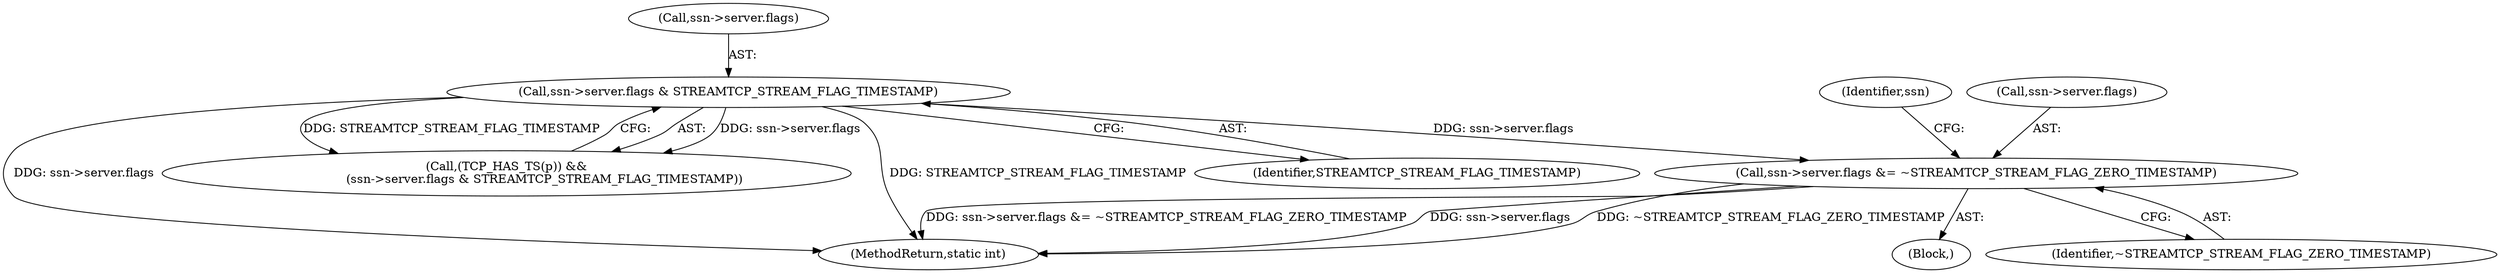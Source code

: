 digraph "0_suricata_843d0b7a10bb45627f94764a6c5d468a24143345_1@pointer" {
"1000458" [label="(Call,ssn->server.flags &= ~STREAMTCP_STREAM_FLAG_ZERO_TIMESTAMP)"];
"1000382" [label="(Call,ssn->server.flags & STREAMTCP_STREAM_FLAG_TIMESTAMP)"];
"1000379" [label="(Call,(TCP_HAS_TS(p)) &&\n                    (ssn->server.flags & STREAMTCP_STREAM_FLAG_TIMESTAMP))"];
"1000458" [label="(Call,ssn->server.flags &= ~STREAMTCP_STREAM_FLAG_ZERO_TIMESTAMP)"];
"1000468" [label="(Identifier,ssn)"];
"1001128" [label="(MethodReturn,static int)"];
"1000383" [label="(Call,ssn->server.flags)"];
"1000443" [label="(Block,)"];
"1000464" [label="(Identifier,~STREAMTCP_STREAM_FLAG_ZERO_TIMESTAMP)"];
"1000382" [label="(Call,ssn->server.flags & STREAMTCP_STREAM_FLAG_TIMESTAMP)"];
"1000459" [label="(Call,ssn->server.flags)"];
"1000388" [label="(Identifier,STREAMTCP_STREAM_FLAG_TIMESTAMP)"];
"1000458" -> "1000443"  [label="AST: "];
"1000458" -> "1000464"  [label="CFG: "];
"1000459" -> "1000458"  [label="AST: "];
"1000464" -> "1000458"  [label="AST: "];
"1000468" -> "1000458"  [label="CFG: "];
"1000458" -> "1001128"  [label="DDG: ssn->server.flags"];
"1000458" -> "1001128"  [label="DDG: ~STREAMTCP_STREAM_FLAG_ZERO_TIMESTAMP"];
"1000458" -> "1001128"  [label="DDG: ssn->server.flags &= ~STREAMTCP_STREAM_FLAG_ZERO_TIMESTAMP"];
"1000382" -> "1000458"  [label="DDG: ssn->server.flags"];
"1000382" -> "1000379"  [label="AST: "];
"1000382" -> "1000388"  [label="CFG: "];
"1000383" -> "1000382"  [label="AST: "];
"1000388" -> "1000382"  [label="AST: "];
"1000379" -> "1000382"  [label="CFG: "];
"1000382" -> "1001128"  [label="DDG: ssn->server.flags"];
"1000382" -> "1001128"  [label="DDG: STREAMTCP_STREAM_FLAG_TIMESTAMP"];
"1000382" -> "1000379"  [label="DDG: ssn->server.flags"];
"1000382" -> "1000379"  [label="DDG: STREAMTCP_STREAM_FLAG_TIMESTAMP"];
}
